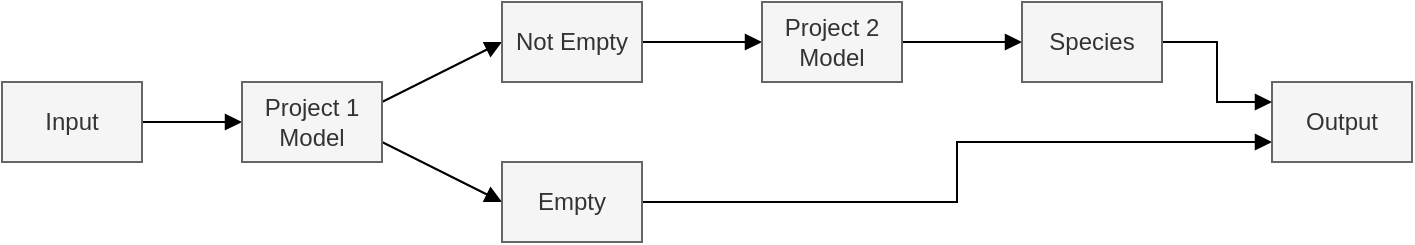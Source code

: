 <mxfile type="device" version="10.7.9"><diagram id="kjIu6F_FpPvADAyi4_Fp" name="Page-1"><mxGraphModel grid="1" dx="745" dy="582" gridSize="10" guides="1" tooltips="1" connect="1" arrows="1" fold="1" page="1" pageScale="1" pageWidth="827" pageHeight="1169" math="0" shadow="0"><root><mxCell id="0" /><mxCell id="1" parent="0" /><mxCell id="OXg41FKPjbMu6p-7mB_7-5" parent="1" style="edgeStyle=orthogonalEdgeStyle;rounded=0;orthogonalLoop=1;jettySize=auto;html=1;exitX=1;exitY=0.5;exitDx=0;exitDy=0;endArrow=block;endFill=1;" edge="1" source="OXg41FKPjbMu6p-7mB_7-2" target="OXg41FKPjbMu6p-7mB_7-3"><mxGeometry as="geometry" relative="1" /></mxCell><mxCell id="OXg41FKPjbMu6p-7mB_7-2" value="Input&lt;br&gt;" parent="1" style="text;html=1;align=center;verticalAlign=middle;whiteSpace=wrap;rounded=0;fillColor=#f5f5f5;strokeColor=#666666;fontColor=#333333;" vertex="1"><mxGeometry as="geometry" x="20" y="240" width="70" height="40" /></mxCell><mxCell id="OXg41FKPjbMu6p-7mB_7-9" parent="1" style="rounded=0;orthogonalLoop=1;jettySize=auto;html=1;exitX=1;exitY=0.25;exitDx=0;exitDy=0;entryX=0;entryY=0.5;entryDx=0;entryDy=0;endArrow=block;endFill=1;" edge="1" source="OXg41FKPjbMu6p-7mB_7-3" target="OXg41FKPjbMu6p-7mB_7-6"><mxGeometry as="geometry" relative="1" /></mxCell><mxCell id="OXg41FKPjbMu6p-7mB_7-10" parent="1" style="rounded=0;orthogonalLoop=1;jettySize=auto;html=1;exitX=1;exitY=0.75;exitDx=0;exitDy=0;entryX=0;entryY=0.5;entryDx=0;entryDy=0;endArrow=block;endFill=1;" edge="1" source="OXg41FKPjbMu6p-7mB_7-3" target="OXg41FKPjbMu6p-7mB_7-7"><mxGeometry as="geometry" relative="1" /></mxCell><mxCell id="OXg41FKPjbMu6p-7mB_7-3" value="Project 1 Model&lt;br&gt;" parent="1" style="text;html=1;align=center;verticalAlign=middle;whiteSpace=wrap;rounded=0;fillColor=#f5f5f5;strokeColor=#666666;fontColor=#333333;" vertex="1"><mxGeometry as="geometry" x="140" y="240" width="70" height="40" /></mxCell><mxCell id="OXg41FKPjbMu6p-7mB_7-13" parent="1" style="edgeStyle=none;rounded=0;orthogonalLoop=1;jettySize=auto;html=1;exitX=1;exitY=0.5;exitDx=0;exitDy=0;entryX=0;entryY=0.5;entryDx=0;entryDy=0;endArrow=block;endFill=1;" edge="1" source="OXg41FKPjbMu6p-7mB_7-6" target="OXg41FKPjbMu6p-7mB_7-11"><mxGeometry as="geometry" relative="1" /></mxCell><mxCell id="OXg41FKPjbMu6p-7mB_7-6" value="Not Empty&lt;br&gt;" parent="1" style="text;html=1;align=center;verticalAlign=middle;whiteSpace=wrap;rounded=0;fillColor=#f5f5f5;strokeColor=#666666;fontColor=#333333;" vertex="1"><mxGeometry as="geometry" x="270" y="200" width="70" height="40" /></mxCell><mxCell id="OXg41FKPjbMu6p-7mB_7-21" parent="1" style="edgeStyle=elbowEdgeStyle;rounded=0;orthogonalLoop=1;jettySize=auto;elbow=vertical;html=1;exitX=1;exitY=0.5;exitDx=0;exitDy=0;entryX=0;entryY=0.75;entryDx=0;entryDy=0;endArrow=block;endFill=1;" edge="1" source="OXg41FKPjbMu6p-7mB_7-7" target="OXg41FKPjbMu6p-7mB_7-14"><mxGeometry as="geometry" relative="1" /></mxCell><mxCell id="OXg41FKPjbMu6p-7mB_7-7" value="Empty&lt;br&gt;" parent="1" style="text;html=1;align=center;verticalAlign=middle;whiteSpace=wrap;rounded=0;fillColor=#f5f5f5;strokeColor=#666666;fontColor=#333333;" vertex="1"><mxGeometry as="geometry" x="270" y="280" width="70" height="40" /></mxCell><mxCell id="OXg41FKPjbMu6p-7mB_7-18" parent="1" style="edgeStyle=elbowEdgeStyle;rounded=0;orthogonalLoop=1;jettySize=auto;elbow=vertical;html=1;exitX=1;exitY=0.5;exitDx=0;exitDy=0;entryX=0;entryY=0.5;entryDx=0;entryDy=0;endArrow=block;endFill=1;" edge="1" source="OXg41FKPjbMu6p-7mB_7-11" target="OXg41FKPjbMu6p-7mB_7-16"><mxGeometry as="geometry" relative="1" /></mxCell><mxCell id="OXg41FKPjbMu6p-7mB_7-11" value="Project 2 Model&lt;br&gt;" parent="1" style="text;html=1;align=center;verticalAlign=middle;whiteSpace=wrap;rounded=0;fillColor=#f5f5f5;strokeColor=#666666;fontColor=#333333;" vertex="1"><mxGeometry as="geometry" x="400" y="200" width="70" height="40" /></mxCell><mxCell id="OXg41FKPjbMu6p-7mB_7-14" value="Output&lt;br&gt;" parent="1" style="text;html=1;align=center;verticalAlign=middle;whiteSpace=wrap;rounded=0;fillColor=#f5f5f5;strokeColor=#666666;fontColor=#333333;" vertex="1"><mxGeometry as="geometry" x="655" y="240" width="70" height="40" /></mxCell><mxCell id="OXg41FKPjbMu6p-7mB_7-22" parent="1" style="edgeStyle=elbowEdgeStyle;rounded=0;orthogonalLoop=1;jettySize=auto;elbow=vertical;html=1;exitX=1;exitY=0.5;exitDx=0;exitDy=0;entryX=0;entryY=0.25;entryDx=0;entryDy=0;endArrow=block;endFill=1;" edge="1" source="OXg41FKPjbMu6p-7mB_7-16" target="OXg41FKPjbMu6p-7mB_7-14"><mxGeometry as="geometry" relative="1" /></mxCell><mxCell id="OXg41FKPjbMu6p-7mB_7-16" value="Species&lt;br&gt;" parent="1" style="text;html=1;align=center;verticalAlign=middle;whiteSpace=wrap;rounded=0;fillColor=#f5f5f5;strokeColor=#666666;fontColor=#333333;" vertex="1"><mxGeometry as="geometry" x="530" y="200" width="70" height="40" /></mxCell></root></mxGraphModel></diagram></mxfile>